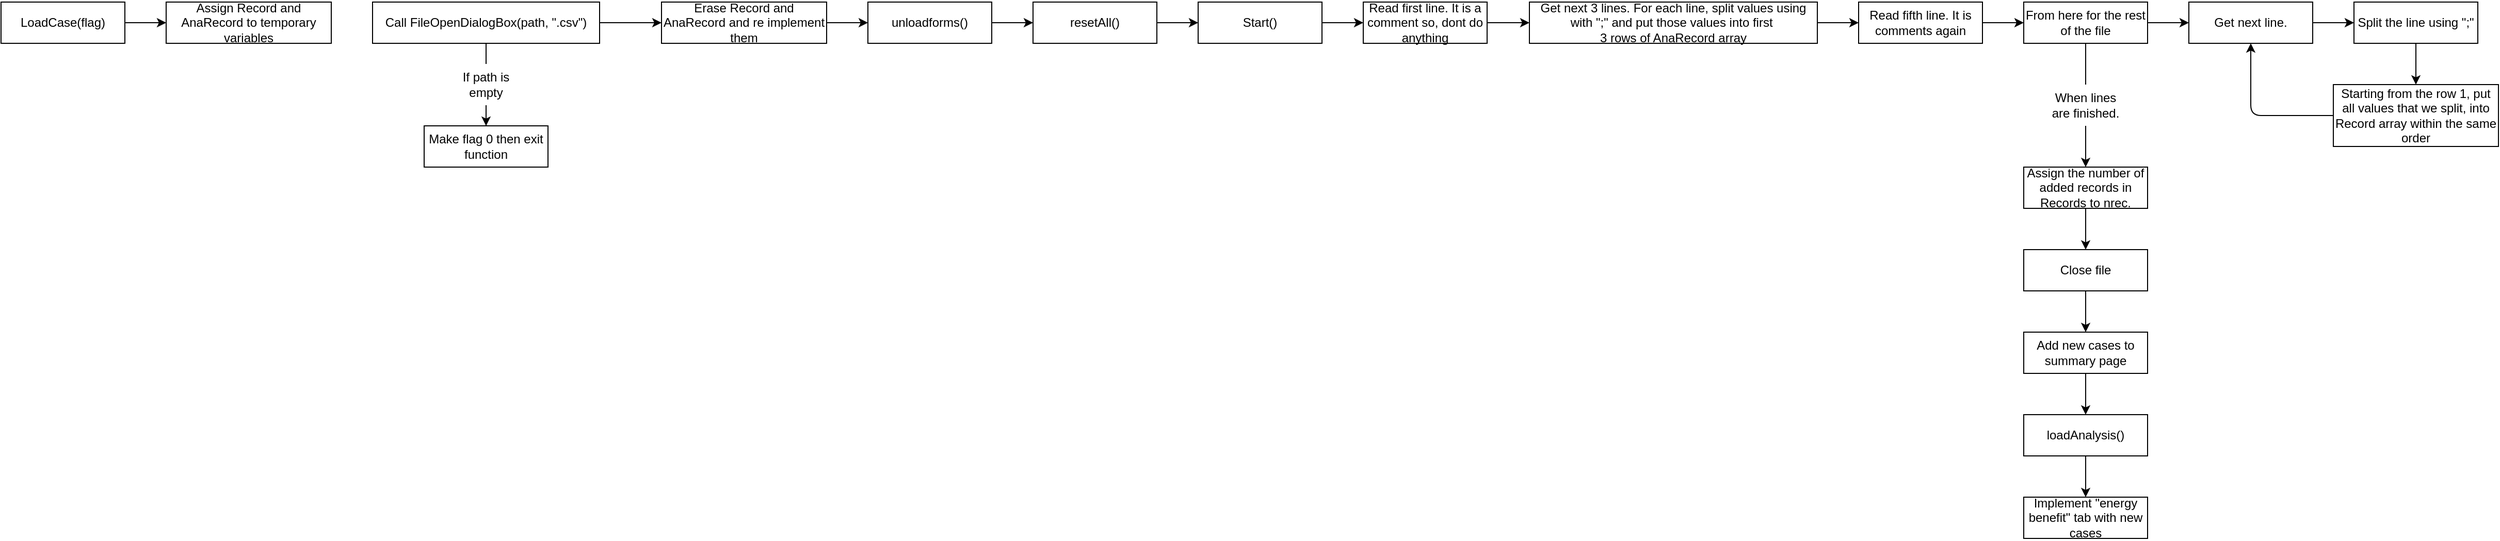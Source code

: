 <mxfile version="14.6.13" type="device"><diagram id="ndDllw8tOHi8VE3b5z0y" name="Page-1"><mxGraphModel dx="1264" dy="592" grid="1" gridSize="10" guides="1" tooltips="1" connect="1" arrows="1" fold="1" page="1" pageScale="1" pageWidth="850" pageHeight="1100" math="0" shadow="0"><root><mxCell id="0"/><mxCell id="1" parent="0"/><mxCell id="oC5wijPlWSFbzvODOwbU-12" style="edgeStyle=orthogonalEdgeStyle;rounded=0;orthogonalLoop=1;jettySize=auto;html=1;entryX=0;entryY=0.5;entryDx=0;entryDy=0;" parent="1" source="bRkn3zh_Fpm5_QbAQeuz-1" target="oC5wijPlWSFbzvODOwbU-1" edge="1"><mxGeometry relative="1" as="geometry"/></mxCell><mxCell id="bRkn3zh_Fpm5_QbAQeuz-1" value="LoadCase(flag)" style="rounded=0;whiteSpace=wrap;html=1;" parent="1" vertex="1"><mxGeometry x="40" y="200" width="120" height="40" as="geometry"/></mxCell><mxCell id="oC5wijPlWSFbzvODOwbU-1" value="Assign Record and AnaRecord to temporary variables" style="rounded=0;whiteSpace=wrap;html=1;" parent="1" vertex="1"><mxGeometry x="200" y="200" width="160" height="40" as="geometry"/></mxCell><mxCell id="oC5wijPlWSFbzvODOwbU-15" style="edgeStyle=orthogonalEdgeStyle;rounded=0;orthogonalLoop=1;jettySize=auto;html=1;" parent="1" source="oC5wijPlWSFbzvODOwbU-3" target="oC5wijPlWSFbzvODOwbU-11" edge="1"><mxGeometry relative="1" as="geometry"/></mxCell><mxCell id="oC5wijPlWSFbzvODOwbU-3" value="Call FileOpenDialogBox(path, &quot;.csv&quot;)" style="rounded=0;whiteSpace=wrap;html=1;" parent="1" vertex="1"><mxGeometry x="400" y="200" width="220" height="40" as="geometry"/></mxCell><mxCell id="oC5wijPlWSFbzvODOwbU-6" value="Make flag 0 then exit function" style="rounded=0;whiteSpace=wrap;html=1;" parent="1" vertex="1"><mxGeometry x="450" y="320" width="120" height="40" as="geometry"/></mxCell><mxCell id="oC5wijPlWSFbzvODOwbU-14" style="edgeStyle=orthogonalEdgeStyle;rounded=0;orthogonalLoop=1;jettySize=auto;html=1;" parent="1" source="oC5wijPlWSFbzvODOwbU-9" target="oC5wijPlWSFbzvODOwbU-6" edge="1"><mxGeometry relative="1" as="geometry"/></mxCell><mxCell id="oC5wijPlWSFbzvODOwbU-9" value="If path is empty" style="text;html=1;strokeColor=none;fillColor=none;align=center;verticalAlign=middle;whiteSpace=wrap;rounded=0;" parent="1" vertex="1"><mxGeometry x="485" y="260" width="50" height="40" as="geometry"/></mxCell><mxCell id="oC5wijPlWSFbzvODOwbU-17" style="edgeStyle=orthogonalEdgeStyle;rounded=0;orthogonalLoop=1;jettySize=auto;html=1;entryX=0;entryY=0.5;entryDx=0;entryDy=0;" parent="1" source="oC5wijPlWSFbzvODOwbU-11" target="oC5wijPlWSFbzvODOwbU-16" edge="1"><mxGeometry relative="1" as="geometry"/></mxCell><mxCell id="oC5wijPlWSFbzvODOwbU-11" value="Erase Record and AnaRecord and re implement them" style="rounded=0;whiteSpace=wrap;html=1;" parent="1" vertex="1"><mxGeometry x="680" y="200" width="160" height="40" as="geometry"/></mxCell><mxCell id="oC5wijPlWSFbzvODOwbU-13" value="" style="endArrow=none;html=1;entryX=0.5;entryY=1;entryDx=0;entryDy=0;exitX=0.5;exitY=0;exitDx=0;exitDy=0;" parent="1" source="oC5wijPlWSFbzvODOwbU-9" target="oC5wijPlWSFbzvODOwbU-3" edge="1"><mxGeometry width="50" height="50" relative="1" as="geometry"><mxPoint x="380" y="310" as="sourcePoint"/><mxPoint x="430" y="260" as="targetPoint"/></mxGeometry></mxCell><mxCell id="oC5wijPlWSFbzvODOwbU-20" style="edgeStyle=orthogonalEdgeStyle;rounded=0;orthogonalLoop=1;jettySize=auto;html=1;entryX=0;entryY=0.5;entryDx=0;entryDy=0;" parent="1" source="oC5wijPlWSFbzvODOwbU-16" target="oC5wijPlWSFbzvODOwbU-18" edge="1"><mxGeometry relative="1" as="geometry"/></mxCell><mxCell id="oC5wijPlWSFbzvODOwbU-16" value="unloadforms()" style="rounded=0;whiteSpace=wrap;html=1;" parent="1" vertex="1"><mxGeometry x="880" y="200" width="120" height="40" as="geometry"/></mxCell><mxCell id="oC5wijPlWSFbzvODOwbU-21" style="edgeStyle=orthogonalEdgeStyle;rounded=0;orthogonalLoop=1;jettySize=auto;html=1;entryX=0;entryY=0.5;entryDx=0;entryDy=0;" parent="1" source="oC5wijPlWSFbzvODOwbU-18" target="oC5wijPlWSFbzvODOwbU-19" edge="1"><mxGeometry relative="1" as="geometry"/></mxCell><mxCell id="oC5wijPlWSFbzvODOwbU-18" value="resetAll()" style="rounded=0;whiteSpace=wrap;html=1;" parent="1" vertex="1"><mxGeometry x="1040" y="200" width="120" height="40" as="geometry"/></mxCell><mxCell id="oC5wijPlWSFbzvODOwbU-23" style="edgeStyle=orthogonalEdgeStyle;rounded=0;orthogonalLoop=1;jettySize=auto;html=1;entryX=0;entryY=0.5;entryDx=0;entryDy=0;" parent="1" source="oC5wijPlWSFbzvODOwbU-19" target="oC5wijPlWSFbzvODOwbU-22" edge="1"><mxGeometry relative="1" as="geometry"/></mxCell><mxCell id="oC5wijPlWSFbzvODOwbU-19" value="Start()" style="rounded=0;whiteSpace=wrap;html=1;" parent="1" vertex="1"><mxGeometry x="1200" y="200" width="120" height="40" as="geometry"/></mxCell><mxCell id="oC5wijPlWSFbzvODOwbU-25" style="edgeStyle=orthogonalEdgeStyle;rounded=0;orthogonalLoop=1;jettySize=auto;html=1;entryX=0;entryY=0.5;entryDx=0;entryDy=0;" parent="1" source="oC5wijPlWSFbzvODOwbU-22" target="oC5wijPlWSFbzvODOwbU-24" edge="1"><mxGeometry relative="1" as="geometry"/></mxCell><mxCell id="oC5wijPlWSFbzvODOwbU-22" value="Read first line. It is a comment so, dont do anything" style="rounded=0;whiteSpace=wrap;html=1;" parent="1" vertex="1"><mxGeometry x="1360" y="200" width="120" height="40" as="geometry"/></mxCell><mxCell id="oC5wijPlWSFbzvODOwbU-27" style="edgeStyle=orthogonalEdgeStyle;rounded=0;orthogonalLoop=1;jettySize=auto;html=1;" parent="1" source="oC5wijPlWSFbzvODOwbU-24" target="oC5wijPlWSFbzvODOwbU-26" edge="1"><mxGeometry relative="1" as="geometry"/></mxCell><mxCell id="oC5wijPlWSFbzvODOwbU-24" value="Get next 3 lines. For each line, split values using with &quot;;&quot; and put those values into first&amp;nbsp;&lt;br&gt;3 rows of AnaRecord array" style="rounded=0;whiteSpace=wrap;html=1;" parent="1" vertex="1"><mxGeometry x="1521" y="200" width="279" height="40" as="geometry"/></mxCell><mxCell id="oC5wijPlWSFbzvODOwbU-32" style="edgeStyle=orthogonalEdgeStyle;rounded=0;orthogonalLoop=1;jettySize=auto;html=1;entryX=0;entryY=0.5;entryDx=0;entryDy=0;" parent="1" source="oC5wijPlWSFbzvODOwbU-26" target="oC5wijPlWSFbzvODOwbU-28" edge="1"><mxGeometry relative="1" as="geometry"/></mxCell><mxCell id="oC5wijPlWSFbzvODOwbU-26" value="Read fifth line. It is comments again" style="rounded=0;whiteSpace=wrap;html=1;" parent="1" vertex="1"><mxGeometry x="1840" y="200" width="120" height="40" as="geometry"/></mxCell><mxCell id="oC5wijPlWSFbzvODOwbU-33" style="edgeStyle=orthogonalEdgeStyle;rounded=0;orthogonalLoop=1;jettySize=auto;html=1;entryX=0;entryY=0.5;entryDx=0;entryDy=0;" parent="1" source="oC5wijPlWSFbzvODOwbU-28" target="oC5wijPlWSFbzvODOwbU-29" edge="1"><mxGeometry relative="1" as="geometry"/></mxCell><mxCell id="oC5wijPlWSFbzvODOwbU-40" style="edgeStyle=orthogonalEdgeStyle;rounded=0;orthogonalLoop=1;jettySize=auto;html=1;entryX=0.5;entryY=0;entryDx=0;entryDy=0;startArrow=none;" parent="1" source="oC5wijPlWSFbzvODOwbU-41" target="oC5wijPlWSFbzvODOwbU-39" edge="1"><mxGeometry relative="1" as="geometry"/></mxCell><mxCell id="oC5wijPlWSFbzvODOwbU-28" value="From here for the rest of the file" style="rounded=0;whiteSpace=wrap;html=1;" parent="1" vertex="1"><mxGeometry x="2000" y="200" width="120" height="40" as="geometry"/></mxCell><mxCell id="oC5wijPlWSFbzvODOwbU-34" style="edgeStyle=orthogonalEdgeStyle;rounded=0;orthogonalLoop=1;jettySize=auto;html=1;entryX=0;entryY=0.5;entryDx=0;entryDy=0;" parent="1" source="oC5wijPlWSFbzvODOwbU-29" target="oC5wijPlWSFbzvODOwbU-30" edge="1"><mxGeometry relative="1" as="geometry"/></mxCell><mxCell id="oC5wijPlWSFbzvODOwbU-29" value="Get next line." style="rounded=0;whiteSpace=wrap;html=1;" parent="1" vertex="1"><mxGeometry x="2160" y="200" width="120" height="40" as="geometry"/></mxCell><mxCell id="oC5wijPlWSFbzvODOwbU-35" style="edgeStyle=orthogonalEdgeStyle;rounded=0;orthogonalLoop=1;jettySize=auto;html=1;entryX=0.5;entryY=0;entryDx=0;entryDy=0;" parent="1" source="oC5wijPlWSFbzvODOwbU-30" target="oC5wijPlWSFbzvODOwbU-31" edge="1"><mxGeometry relative="1" as="geometry"/></mxCell><mxCell id="oC5wijPlWSFbzvODOwbU-30" value="Split the line using &quot;;&quot;" style="rounded=0;whiteSpace=wrap;html=1;" parent="1" vertex="1"><mxGeometry x="2320" y="200" width="120" height="40" as="geometry"/></mxCell><mxCell id="oC5wijPlWSFbzvODOwbU-31" value="Starting from the row 1, put all values that we split, into Record array within the same order" style="rounded=0;whiteSpace=wrap;html=1;" parent="1" vertex="1"><mxGeometry x="2300" y="280" width="160" height="60" as="geometry"/></mxCell><mxCell id="oC5wijPlWSFbzvODOwbU-38" value="" style="endArrow=classic;html=1;exitX=0;exitY=0.5;exitDx=0;exitDy=0;entryX=0.5;entryY=1;entryDx=0;entryDy=0;" parent="1" source="oC5wijPlWSFbzvODOwbU-31" target="oC5wijPlWSFbzvODOwbU-29" edge="1"><mxGeometry width="50" height="50" relative="1" as="geometry"><mxPoint x="2160" y="330" as="sourcePoint"/><mxPoint x="2210" y="280" as="targetPoint"/><Array as="points"><mxPoint x="2220" y="310"/></Array></mxGeometry></mxCell><mxCell id="oC5wijPlWSFbzvODOwbU-45" style="edgeStyle=orthogonalEdgeStyle;rounded=0;orthogonalLoop=1;jettySize=auto;html=1;" parent="1" source="oC5wijPlWSFbzvODOwbU-39" target="oC5wijPlWSFbzvODOwbU-43" edge="1"><mxGeometry relative="1" as="geometry"/></mxCell><mxCell id="oC5wijPlWSFbzvODOwbU-39" value="Assign the number of added records in Records to nrec." style="rounded=0;whiteSpace=wrap;html=1;" parent="1" vertex="1"><mxGeometry x="2000" y="360" width="120" height="40" as="geometry"/></mxCell><mxCell id="oC5wijPlWSFbzvODOwbU-41" value="When lines are finished." style="text;html=1;strokeColor=none;fillColor=none;align=center;verticalAlign=middle;whiteSpace=wrap;rounded=0;" parent="1" vertex="1"><mxGeometry x="2020" y="280" width="80" height="40" as="geometry"/></mxCell><mxCell id="oC5wijPlWSFbzvODOwbU-42" value="" style="edgeStyle=orthogonalEdgeStyle;rounded=0;orthogonalLoop=1;jettySize=auto;html=1;entryX=0.5;entryY=0;entryDx=0;entryDy=0;endArrow=none;" parent="1" source="oC5wijPlWSFbzvODOwbU-28" target="oC5wijPlWSFbzvODOwbU-41" edge="1"><mxGeometry relative="1" as="geometry"><mxPoint x="2060" y="240" as="sourcePoint"/><mxPoint x="2060" y="350" as="targetPoint"/></mxGeometry></mxCell><mxCell id="oC5wijPlWSFbzvODOwbU-47" style="edgeStyle=orthogonalEdgeStyle;rounded=0;orthogonalLoop=1;jettySize=auto;html=1;" parent="1" source="oC5wijPlWSFbzvODOwbU-43" target="oC5wijPlWSFbzvODOwbU-46" edge="1"><mxGeometry relative="1" as="geometry"/></mxCell><mxCell id="oC5wijPlWSFbzvODOwbU-43" value="Close file" style="rounded=0;whiteSpace=wrap;html=1;" parent="1" vertex="1"><mxGeometry x="2000" y="440" width="120" height="40" as="geometry"/></mxCell><mxCell id="oC5wijPlWSFbzvODOwbU-49" style="edgeStyle=orthogonalEdgeStyle;rounded=0;orthogonalLoop=1;jettySize=auto;html=1;entryX=0.5;entryY=0;entryDx=0;entryDy=0;" parent="1" source="oC5wijPlWSFbzvODOwbU-46" target="oC5wijPlWSFbzvODOwbU-48" edge="1"><mxGeometry relative="1" as="geometry"/></mxCell><mxCell id="oC5wijPlWSFbzvODOwbU-46" value="Add new cases to summary page" style="rounded=0;whiteSpace=wrap;html=1;" parent="1" vertex="1"><mxGeometry x="2000" y="520" width="120" height="40" as="geometry"/></mxCell><mxCell id="oC5wijPlWSFbzvODOwbU-51" style="edgeStyle=orthogonalEdgeStyle;rounded=0;orthogonalLoop=1;jettySize=auto;html=1;entryX=0.5;entryY=0;entryDx=0;entryDy=0;" parent="1" source="oC5wijPlWSFbzvODOwbU-48" target="oC5wijPlWSFbzvODOwbU-50" edge="1"><mxGeometry relative="1" as="geometry"/></mxCell><mxCell id="oC5wijPlWSFbzvODOwbU-48" value="loadAnalysis()" style="rounded=0;whiteSpace=wrap;html=1;" parent="1" vertex="1"><mxGeometry x="2000" y="600" width="120" height="40" as="geometry"/></mxCell><mxCell id="oC5wijPlWSFbzvODOwbU-50" value="Implement &quot;energy benefit&quot; tab with new cases" style="rounded=0;whiteSpace=wrap;html=1;" parent="1" vertex="1"><mxGeometry x="2000" y="680" width="120" height="40" as="geometry"/></mxCell></root></mxGraphModel></diagram></mxfile>